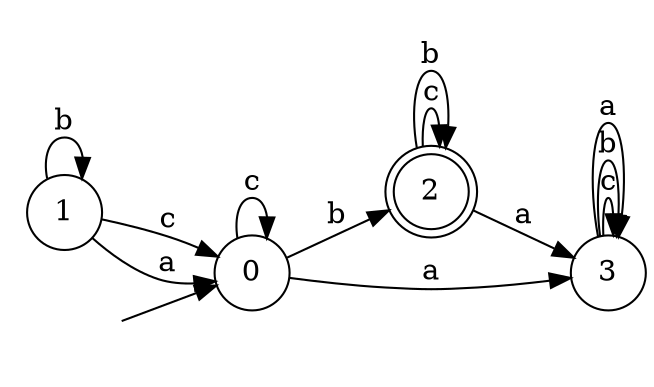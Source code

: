 digraph {
  rankdir=LR;
  0 [label="0", shape = circle];
  0 -> 0 [label="c"];
  0 -> 2 [label="b"];
  0 -> 3 [label="a"];
  1 [label="1", shape = circle];
  1 -> 0 [label="c"];
  1 -> 1 [label="b"];
  1 -> 0 [label="a"];
  2 [label="2", shape = doublecircle];
  2 -> 2 [label="c"];
  2 -> 2 [label="b"];
  2 -> 3 [label="a"];
  3 [label="3", shape = circle];
  3 -> 3 [label="c"];
  3 -> 3 [label="b"];
  3 -> 3 [label="a"];
  4 [label="", shape = plaintext];
  4 -> 0 [label=""];
}
